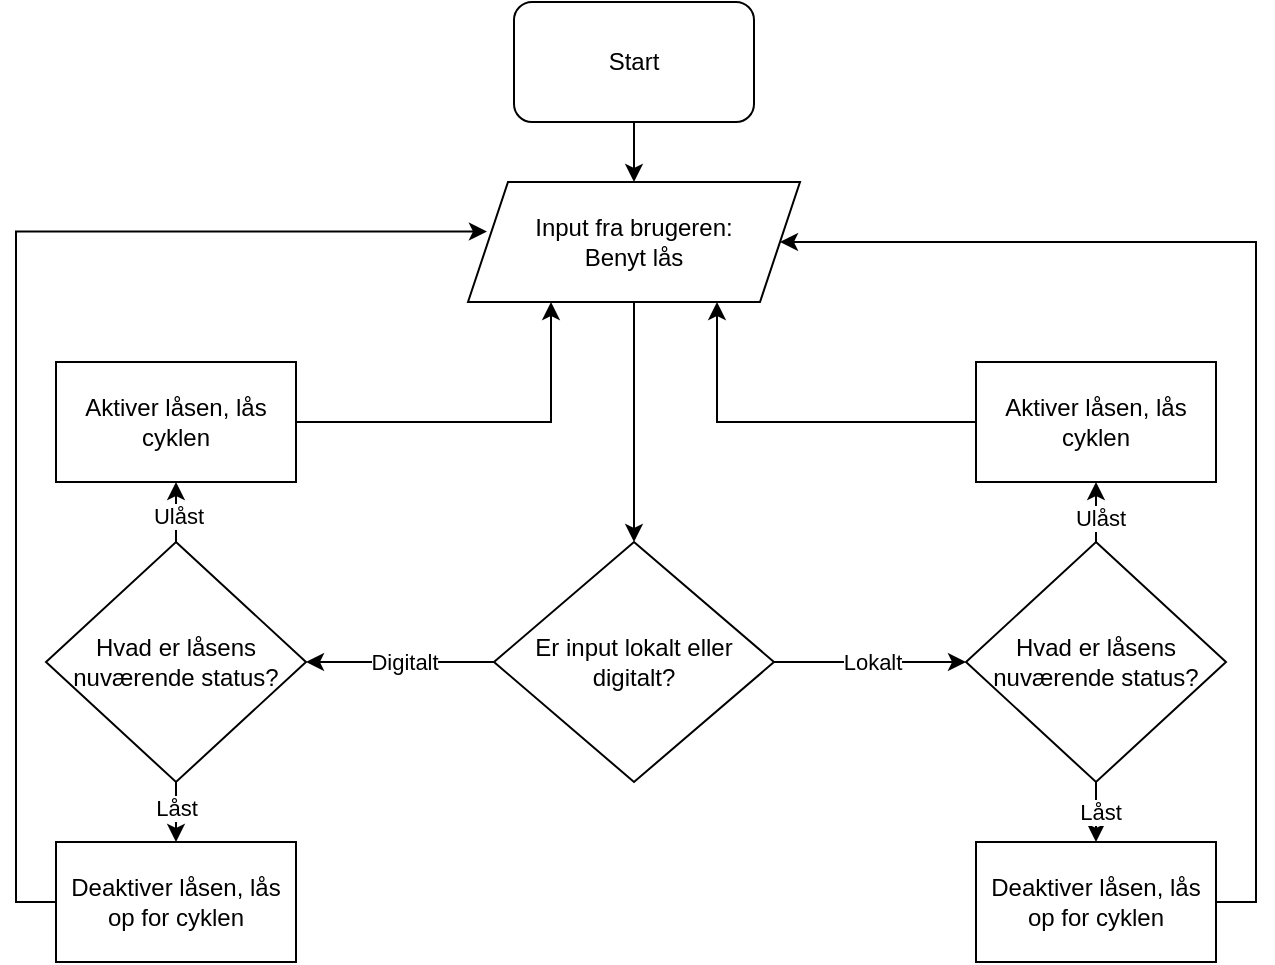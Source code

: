 <mxfile version="24.9.3">
  <diagram name="Page-1" id="JeT9hdmqLSIuItDdJ_t3">
    <mxGraphModel dx="1326" dy="690" grid="1" gridSize="10" guides="1" tooltips="1" connect="1" arrows="1" fold="1" page="1" pageScale="1" pageWidth="827" pageHeight="1169" math="0" shadow="0">
      <root>
        <mxCell id="0" />
        <mxCell id="1" parent="0" />
        <mxCell id="y1bEKRCRlc0KionHaVHA-1" style="edgeStyle=orthogonalEdgeStyle;rounded=0;orthogonalLoop=1;jettySize=auto;html=1;exitX=0.5;exitY=1;exitDx=0;exitDy=0;entryX=0.5;entryY=0;entryDx=0;entryDy=0;" edge="1" parent="1" source="y1bEKRCRlc0KionHaVHA-2" target="y1bEKRCRlc0KionHaVHA-4">
          <mxGeometry relative="1" as="geometry" />
        </mxCell>
        <mxCell id="y1bEKRCRlc0KionHaVHA-2" value="Start" style="rounded=1;whiteSpace=wrap;html=1;" vertex="1" parent="1">
          <mxGeometry x="354" y="560" width="120" height="60" as="geometry" />
        </mxCell>
        <mxCell id="y1bEKRCRlc0KionHaVHA-16" value="" style="edgeStyle=orthogonalEdgeStyle;rounded=0;orthogonalLoop=1;jettySize=auto;html=1;" edge="1" parent="1" source="y1bEKRCRlc0KionHaVHA-4" target="y1bEKRCRlc0KionHaVHA-15">
          <mxGeometry relative="1" as="geometry" />
        </mxCell>
        <mxCell id="y1bEKRCRlc0KionHaVHA-4" value="Input fra brugeren:&lt;div&gt;Benyt lås&lt;/div&gt;" style="shape=parallelogram;perimeter=parallelogramPerimeter;whiteSpace=wrap;html=1;fixedSize=1;" vertex="1" parent="1">
          <mxGeometry x="331" y="650" width="166" height="60" as="geometry" />
        </mxCell>
        <mxCell id="y1bEKRCRlc0KionHaVHA-20" style="edgeStyle=orthogonalEdgeStyle;rounded=0;orthogonalLoop=1;jettySize=auto;html=1;exitX=1;exitY=0.5;exitDx=0;exitDy=0;entryX=0;entryY=0.5;entryDx=0;entryDy=0;" edge="1" parent="1" source="y1bEKRCRlc0KionHaVHA-15" target="y1bEKRCRlc0KionHaVHA-18">
          <mxGeometry relative="1" as="geometry">
            <Array as="points">
              <mxPoint x="570" y="890" />
              <mxPoint x="570" y="890" />
            </Array>
          </mxGeometry>
        </mxCell>
        <mxCell id="y1bEKRCRlc0KionHaVHA-23" value="Lokalt" style="edgeLabel;html=1;align=center;verticalAlign=middle;resizable=0;points=[];" vertex="1" connectable="0" parent="y1bEKRCRlc0KionHaVHA-20">
          <mxGeometry x="0.011" relative="1" as="geometry">
            <mxPoint as="offset" />
          </mxGeometry>
        </mxCell>
        <mxCell id="y1bEKRCRlc0KionHaVHA-21" style="edgeStyle=orthogonalEdgeStyle;rounded=0;orthogonalLoop=1;jettySize=auto;html=1;exitX=0;exitY=0.5;exitDx=0;exitDy=0;entryX=1;entryY=0.5;entryDx=0;entryDy=0;" edge="1" parent="1" source="y1bEKRCRlc0KionHaVHA-15" target="y1bEKRCRlc0KionHaVHA-19">
          <mxGeometry relative="1" as="geometry" />
        </mxCell>
        <mxCell id="y1bEKRCRlc0KionHaVHA-22" value="&lt;div&gt;Digitalt&lt;/div&gt;" style="edgeLabel;html=1;align=center;verticalAlign=middle;resizable=0;points=[];" vertex="1" connectable="0" parent="y1bEKRCRlc0KionHaVHA-21">
          <mxGeometry x="-0.037" relative="1" as="geometry">
            <mxPoint as="offset" />
          </mxGeometry>
        </mxCell>
        <mxCell id="y1bEKRCRlc0KionHaVHA-15" value="Er input lokalt eller digitalt?" style="rhombus;whiteSpace=wrap;html=1;" vertex="1" parent="1">
          <mxGeometry x="344" y="830" width="140" height="120" as="geometry" />
        </mxCell>
        <mxCell id="y1bEKRCRlc0KionHaVHA-39" style="edgeStyle=orthogonalEdgeStyle;rounded=0;orthogonalLoop=1;jettySize=auto;html=1;exitX=0.5;exitY=1;exitDx=0;exitDy=0;entryX=0.5;entryY=0;entryDx=0;entryDy=0;" edge="1" parent="1" source="y1bEKRCRlc0KionHaVHA-18" target="y1bEKRCRlc0KionHaVHA-38">
          <mxGeometry relative="1" as="geometry" />
        </mxCell>
        <mxCell id="y1bEKRCRlc0KionHaVHA-43" value="Låst" style="edgeLabel;html=1;align=center;verticalAlign=middle;resizable=0;points=[];" vertex="1" connectable="0" parent="y1bEKRCRlc0KionHaVHA-39">
          <mxGeometry x="-0.044" y="2" relative="1" as="geometry">
            <mxPoint as="offset" />
          </mxGeometry>
        </mxCell>
        <mxCell id="y1bEKRCRlc0KionHaVHA-41" style="edgeStyle=orthogonalEdgeStyle;rounded=0;orthogonalLoop=1;jettySize=auto;html=1;exitX=0.5;exitY=0;exitDx=0;exitDy=0;entryX=0.5;entryY=1;entryDx=0;entryDy=0;" edge="1" parent="1" source="y1bEKRCRlc0KionHaVHA-18" target="y1bEKRCRlc0KionHaVHA-37">
          <mxGeometry relative="1" as="geometry" />
        </mxCell>
        <mxCell id="y1bEKRCRlc0KionHaVHA-42" value="Ulåst" style="edgeLabel;html=1;align=center;verticalAlign=middle;resizable=0;points=[];" vertex="1" connectable="0" parent="y1bEKRCRlc0KionHaVHA-41">
          <mxGeometry x="-0.178" y="-2" relative="1" as="geometry">
            <mxPoint as="offset" />
          </mxGeometry>
        </mxCell>
        <mxCell id="y1bEKRCRlc0KionHaVHA-18" value="Hvad er låsens nuværende status?" style="rhombus;whiteSpace=wrap;html=1;" vertex="1" parent="1">
          <mxGeometry x="580" y="830" width="130" height="120" as="geometry" />
        </mxCell>
        <mxCell id="y1bEKRCRlc0KionHaVHA-44" value="" style="edgeStyle=orthogonalEdgeStyle;rounded=0;orthogonalLoop=1;jettySize=auto;html=1;" edge="1" parent="1" source="y1bEKRCRlc0KionHaVHA-19" target="y1bEKRCRlc0KionHaVHA-25">
          <mxGeometry relative="1" as="geometry" />
        </mxCell>
        <mxCell id="y1bEKRCRlc0KionHaVHA-45" value="&lt;div&gt;Ulåst&lt;/div&gt;" style="edgeLabel;html=1;align=center;verticalAlign=middle;resizable=0;points=[];" vertex="1" connectable="0" parent="y1bEKRCRlc0KionHaVHA-44">
          <mxGeometry x="0.347" y="-1" relative="1" as="geometry">
            <mxPoint as="offset" />
          </mxGeometry>
        </mxCell>
        <mxCell id="y1bEKRCRlc0KionHaVHA-46" value="" style="edgeStyle=orthogonalEdgeStyle;rounded=0;orthogonalLoop=1;jettySize=auto;html=1;" edge="1" parent="1" source="y1bEKRCRlc0KionHaVHA-19" target="y1bEKRCRlc0KionHaVHA-27">
          <mxGeometry relative="1" as="geometry" />
        </mxCell>
        <mxCell id="y1bEKRCRlc0KionHaVHA-47" value="Låst" style="edgeLabel;html=1;align=center;verticalAlign=middle;resizable=0;points=[];" vertex="1" connectable="0" parent="y1bEKRCRlc0KionHaVHA-46">
          <mxGeometry x="0.32" relative="1" as="geometry">
            <mxPoint as="offset" />
          </mxGeometry>
        </mxCell>
        <mxCell id="y1bEKRCRlc0KionHaVHA-19" value="Hvad er låsens nuværende status?" style="rhombus;whiteSpace=wrap;html=1;" vertex="1" parent="1">
          <mxGeometry x="120" y="830" width="130" height="120" as="geometry" />
        </mxCell>
        <mxCell id="y1bEKRCRlc0KionHaVHA-48" style="edgeStyle=orthogonalEdgeStyle;rounded=0;orthogonalLoop=1;jettySize=auto;html=1;exitX=1;exitY=0.5;exitDx=0;exitDy=0;entryX=0.25;entryY=1;entryDx=0;entryDy=0;" edge="1" parent="1" source="y1bEKRCRlc0KionHaVHA-25" target="y1bEKRCRlc0KionHaVHA-4">
          <mxGeometry relative="1" as="geometry" />
        </mxCell>
        <mxCell id="y1bEKRCRlc0KionHaVHA-25" value="Aktiver låsen, lås cyklen" style="rounded=0;whiteSpace=wrap;html=1;" vertex="1" parent="1">
          <mxGeometry x="125" y="740" width="120" height="60" as="geometry" />
        </mxCell>
        <mxCell id="y1bEKRCRlc0KionHaVHA-27" value="Deaktiver låsen, lås op for cyklen" style="rounded=0;whiteSpace=wrap;html=1;" vertex="1" parent="1">
          <mxGeometry x="125" y="980" width="120" height="60" as="geometry" />
        </mxCell>
        <mxCell id="y1bEKRCRlc0KionHaVHA-50" style="edgeStyle=orthogonalEdgeStyle;rounded=0;orthogonalLoop=1;jettySize=auto;html=1;entryX=0.75;entryY=1;entryDx=0;entryDy=0;" edge="1" parent="1" source="y1bEKRCRlc0KionHaVHA-37" target="y1bEKRCRlc0KionHaVHA-4">
          <mxGeometry relative="1" as="geometry" />
        </mxCell>
        <mxCell id="y1bEKRCRlc0KionHaVHA-37" value="Aktiver låsen, lås cyklen" style="rounded=0;whiteSpace=wrap;html=1;" vertex="1" parent="1">
          <mxGeometry x="585" y="740" width="120" height="60" as="geometry" />
        </mxCell>
        <mxCell id="y1bEKRCRlc0KionHaVHA-51" style="edgeStyle=orthogonalEdgeStyle;rounded=0;orthogonalLoop=1;jettySize=auto;html=1;exitX=1;exitY=0.5;exitDx=0;exitDy=0;entryX=1;entryY=0.5;entryDx=0;entryDy=0;" edge="1" parent="1" source="y1bEKRCRlc0KionHaVHA-38" target="y1bEKRCRlc0KionHaVHA-4">
          <mxGeometry relative="1" as="geometry">
            <Array as="points">
              <mxPoint x="725" y="1010" />
              <mxPoint x="725" y="680" />
            </Array>
          </mxGeometry>
        </mxCell>
        <mxCell id="y1bEKRCRlc0KionHaVHA-38" value="Deaktiver låsen, lås op for cyklen" style="rounded=0;whiteSpace=wrap;html=1;" vertex="1" parent="1">
          <mxGeometry x="585" y="980" width="120" height="60" as="geometry" />
        </mxCell>
        <mxCell id="y1bEKRCRlc0KionHaVHA-49" style="edgeStyle=orthogonalEdgeStyle;rounded=0;orthogonalLoop=1;jettySize=auto;html=1;exitX=0;exitY=0.5;exitDx=0;exitDy=0;entryX=0.057;entryY=0.413;entryDx=0;entryDy=0;entryPerimeter=0;" edge="1" parent="1" source="y1bEKRCRlc0KionHaVHA-27" target="y1bEKRCRlc0KionHaVHA-4">
          <mxGeometry relative="1" as="geometry">
            <Array as="points">
              <mxPoint x="105" y="1010" />
              <mxPoint x="105" y="675" />
            </Array>
          </mxGeometry>
        </mxCell>
      </root>
    </mxGraphModel>
  </diagram>
</mxfile>
